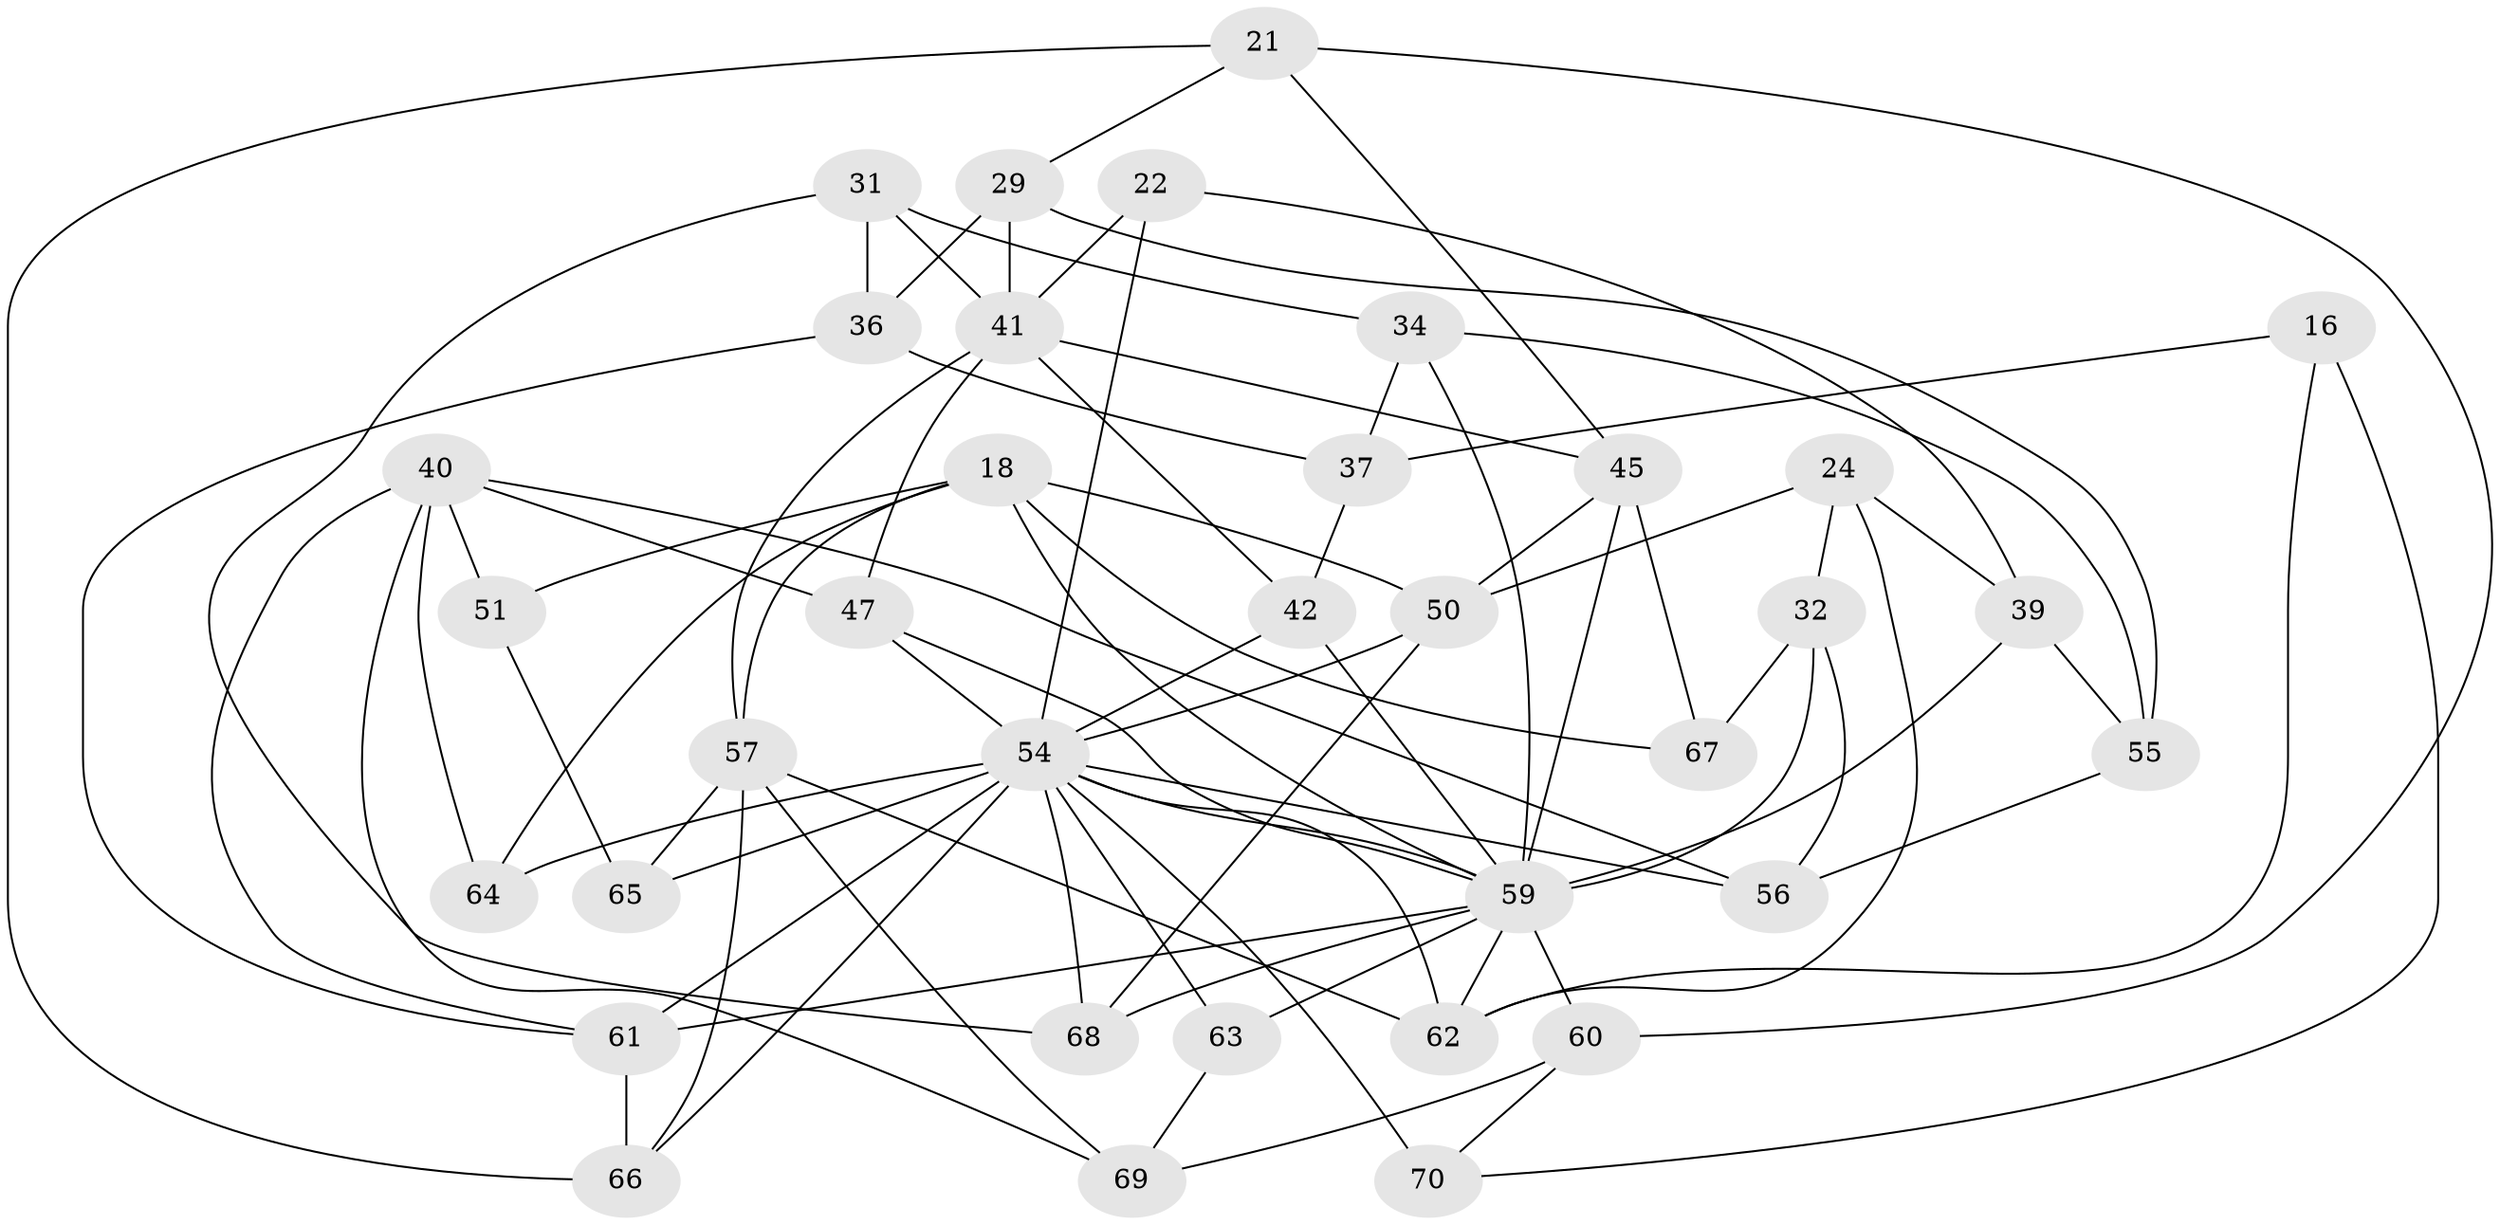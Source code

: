// original degree distribution, {4: 1.0}
// Generated by graph-tools (version 1.1) at 2025/01/03/04/25 22:01:38]
// undirected, 35 vertices, 82 edges
graph export_dot {
graph [start="1"]
  node [color=gray90,style=filled];
  16;
  18 [super="+1+14"];
  21;
  22;
  24;
  29;
  31;
  32 [super="+11"];
  34;
  36;
  37;
  39;
  40 [super="+2+10"];
  41 [super="+27"];
  42 [super="+20"];
  45 [super="+30"];
  47;
  50 [super="+44"];
  51;
  54 [super="+4+38+48+43"];
  55;
  56;
  57 [super="+46+53"];
  59 [super="+6+23+52"];
  60;
  61 [super="+49"];
  62 [super="+26+58"];
  63;
  64;
  65;
  66 [super="+28"];
  67;
  68 [super="+35"];
  69;
  70;
  16 -- 70;
  16 -- 37;
  16 -- 62 [weight=2];
  18 -- 67;
  18 -- 64;
  18 -- 51;
  18 -- 57 [weight=2];
  18 -- 50 [weight=2];
  18 -- 59;
  21 -- 60;
  21 -- 66;
  21 -- 29;
  21 -- 45;
  22 -- 39;
  22 -- 54 [weight=2];
  22 -- 41;
  24 -- 50;
  24 -- 39;
  24 -- 32;
  24 -- 62;
  29 -- 36;
  29 -- 55;
  29 -- 41;
  31 -- 34;
  31 -- 36;
  31 -- 68;
  31 -- 41;
  32 -- 67 [weight=2];
  32 -- 56;
  32 -- 59 [weight=2];
  34 -- 55;
  34 -- 37;
  34 -- 59;
  36 -- 37;
  36 -- 61;
  37 -- 42;
  39 -- 55;
  39 -- 59;
  40 -- 64 [weight=2];
  40 -- 51 [weight=2];
  40 -- 56;
  40 -- 69;
  40 -- 47;
  40 -- 61;
  41 -- 45 [weight=2];
  41 -- 42 [weight=2];
  41 -- 47;
  41 -- 57 [weight=2];
  42 -- 54 [weight=2];
  42 -- 59;
  45 -- 59;
  45 -- 67;
  45 -- 50;
  47 -- 54;
  47 -- 59;
  50 -- 54;
  50 -- 68;
  51 -- 65;
  54 -- 61;
  54 -- 65 [weight=2];
  54 -- 68;
  54 -- 70 [weight=2];
  54 -- 62 [weight=3];
  54 -- 64;
  54 -- 66;
  54 -- 56;
  54 -- 59 [weight=2];
  54 -- 63 [weight=2];
  55 -- 56;
  57 -- 62;
  57 -- 66;
  57 -- 65;
  57 -- 69;
  59 -- 61 [weight=2];
  59 -- 68 [weight=3];
  59 -- 60;
  59 -- 63;
  59 -- 62;
  60 -- 70;
  60 -- 69;
  61 -- 66 [weight=3];
  63 -- 69;
}
